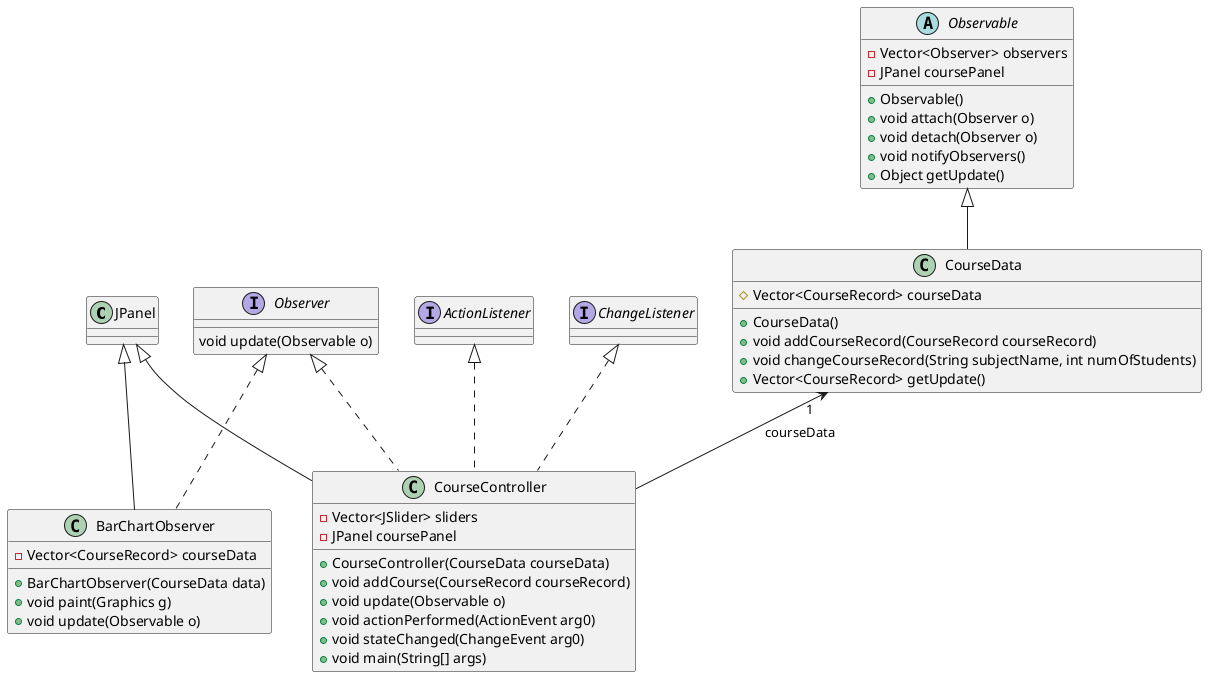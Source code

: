 @startuml

class JPanel
interface ActionListener
interface ChangeListener


interface Observer{
    void update(Observable o)
}

class BarChartObserver [[java:main.java.observer.pattern.BarChartObserver]] {
	-Vector<CourseRecord> courseData
	+BarChartObserver(CourseData data)
	+void paint(Graphics g)
	+void update(Observable o)
}

class CourseController [[java:main.java.observer.pattern.CourseController]] {
	-Vector<JSlider> sliders
	-JPanel coursePanel
	+CourseController(CourseData courseData)
	+void addCourse(CourseRecord courseRecord)
	+void update(Observable o)
	+void actionPerformed(ActionEvent arg0)
	+void stateChanged(ChangeEvent arg0)
	+void main(String[] args)
}

abstract class Observable [[java:main.java.observer.pattern.Observable]] {
	-Vector<Observer> observers
	-JPanel coursePanel
	+Observable()
	+void attach(Observer o)
	+void detach(Observer o)
	+void notifyObservers()
	+Object getUpdate()
}

class CourseData [[java:main.java.observer.pattern.CourseData]] {
	#Vector<CourseRecord> courseData
	+CourseData()
	+void addCourseRecord(CourseRecord courseRecord)
	+void changeCourseRecord(String subjectName, int numOfStudents)
	+Vector<CourseRecord> getUpdate()
}

JPanel <|-- BarChartObserver
Observer <|.. BarChartObserver

JPanel <|-- CourseController
Observer <|.. CourseController
ActionListener <|.. CourseController
ChangeListener <|.. CourseController
CourseData "1" <-- CourseController : courseData

Observable <|-- CourseData




@enduml